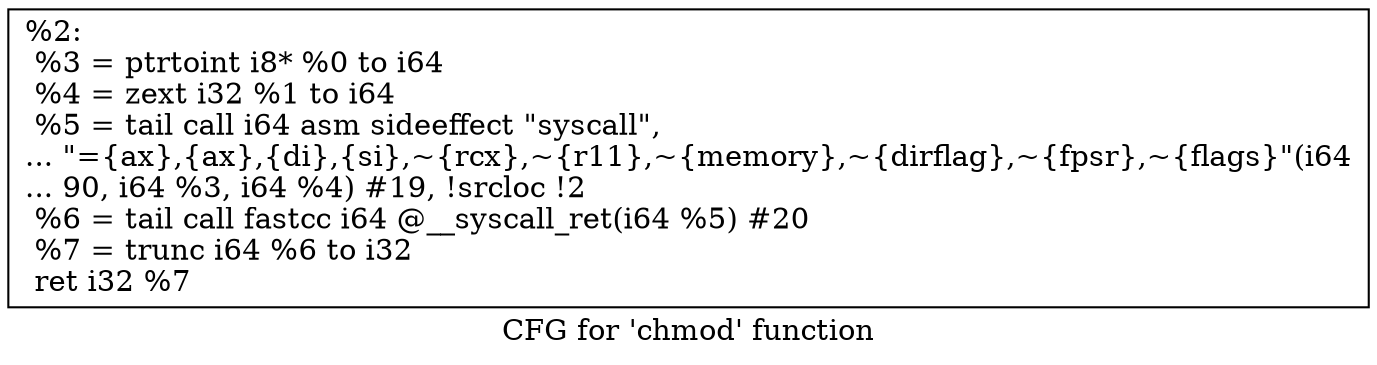 digraph "CFG for 'chmod' function" {
	label="CFG for 'chmod' function";

	Node0x1ef3360 [shape=record,label="{%2:\l  %3 = ptrtoint i8* %0 to i64\l  %4 = zext i32 %1 to i64\l  %5 = tail call i64 asm sideeffect \"syscall\",\l... \"=\{ax\},\{ax\},\{di\},\{si\},~\{rcx\},~\{r11\},~\{memory\},~\{dirflag\},~\{fpsr\},~\{flags\}\"(i64\l... 90, i64 %3, i64 %4) #19, !srcloc !2\l  %6 = tail call fastcc i64 @__syscall_ret(i64 %5) #20\l  %7 = trunc i64 %6 to i32\l  ret i32 %7\l}"];
}
